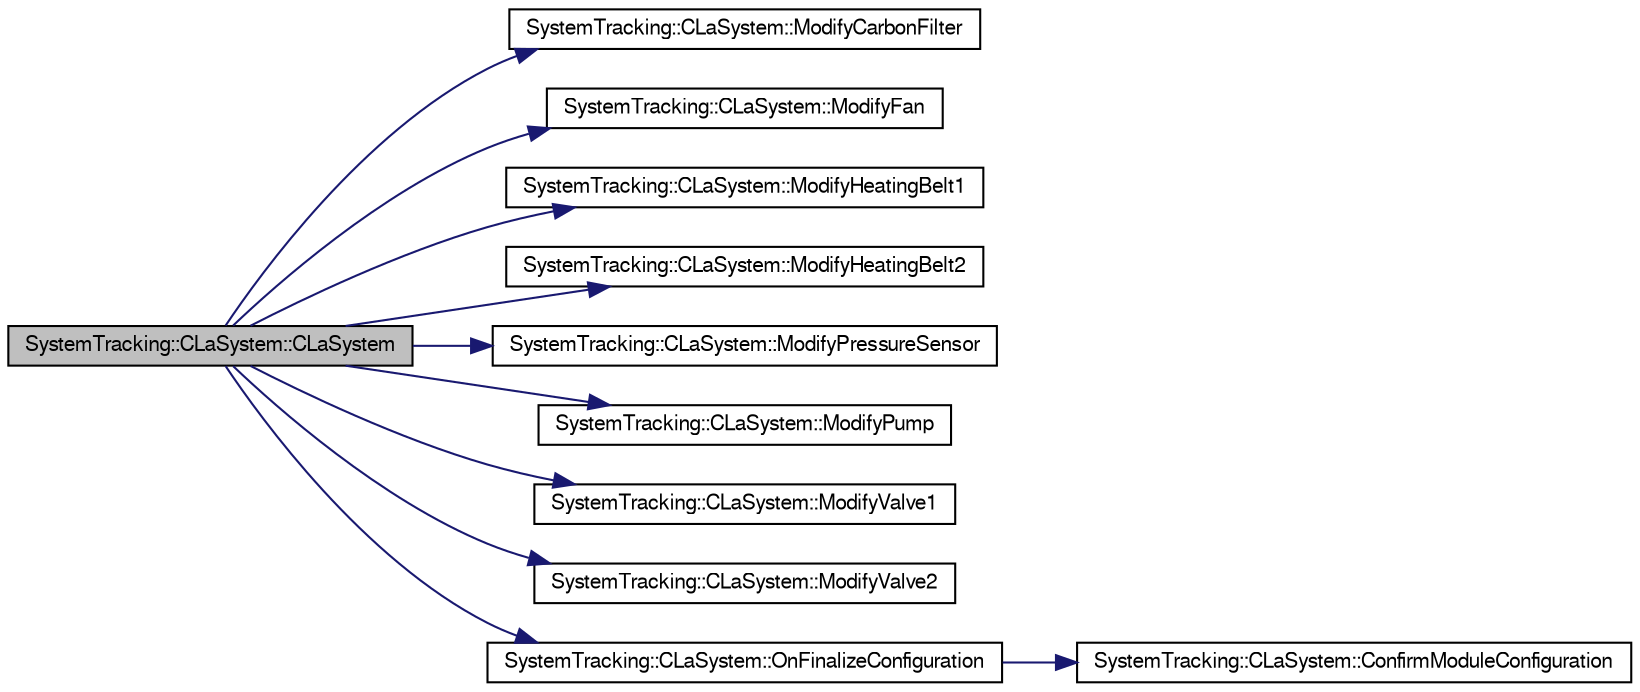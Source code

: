 digraph G
{
  edge [fontname="FreeSans",fontsize="10",labelfontname="FreeSans",labelfontsize="10"];
  node [fontname="FreeSans",fontsize="10",shape=record];
  rankdir="LR";
  Node1 [label="SystemTracking::CLaSystem::CLaSystem",height=0.2,width=0.4,color="black", fillcolor="grey75", style="filled" fontcolor="black"];
  Node1 -> Node2 [color="midnightblue",fontsize="10",style="solid",fontname="FreeSans"];
  Node2 [label="SystemTracking::CLaSystem::ModifyCarbonFilter",height=0.2,width=0.4,color="black", fillcolor="white", style="filled",URL="$classSystemTracking_1_1CLaSystem.html#a24cee1d11711620cbe569496f8d2e93d",tooltip="slot for modify carbon filter."];
  Node1 -> Node3 [color="midnightblue",fontsize="10",style="solid",fontname="FreeSans"];
  Node3 [label="SystemTracking::CLaSystem::ModifyFan",height=0.2,width=0.4,color="black", fillcolor="white", style="filled",URL="$classSystemTracking_1_1CLaSystem.html#abcff5dd06f6cf0e5705156c1d799471a",tooltip="slot for modify fan."];
  Node1 -> Node4 [color="midnightblue",fontsize="10",style="solid",fontname="FreeSans"];
  Node4 [label="SystemTracking::CLaSystem::ModifyHeatingBelt1",height=0.2,width=0.4,color="black", fillcolor="white", style="filled",URL="$classSystemTracking_1_1CLaSystem.html#acf3fb8df911973c605f66ce42e87df3c",tooltip="slot for modify heating belt1."];
  Node1 -> Node5 [color="midnightblue",fontsize="10",style="solid",fontname="FreeSans"];
  Node5 [label="SystemTracking::CLaSystem::ModifyHeatingBelt2",height=0.2,width=0.4,color="black", fillcolor="white", style="filled",URL="$classSystemTracking_1_1CLaSystem.html#a8ae8ef8be8bd36d6ac57fd7aa714d66a",tooltip="slot for modify heating belt2."];
  Node1 -> Node6 [color="midnightblue",fontsize="10",style="solid",fontname="FreeSans"];
  Node6 [label="SystemTracking::CLaSystem::ModifyPressureSensor",height=0.2,width=0.4,color="black", fillcolor="white", style="filled",URL="$classSystemTracking_1_1CLaSystem.html#aa0e2174b937566bf796aec4550f7ff07",tooltip="slot for modify pressure sensor."];
  Node1 -> Node7 [color="midnightblue",fontsize="10",style="solid",fontname="FreeSans"];
  Node7 [label="SystemTracking::CLaSystem::ModifyPump",height=0.2,width=0.4,color="black", fillcolor="white", style="filled",URL="$classSystemTracking_1_1CLaSystem.html#a064eaf9290f6266e871ab47c3a428fbe",tooltip="slot for modify pump."];
  Node1 -> Node8 [color="midnightblue",fontsize="10",style="solid",fontname="FreeSans"];
  Node8 [label="SystemTracking::CLaSystem::ModifyValve1",height=0.2,width=0.4,color="black", fillcolor="white", style="filled",URL="$classSystemTracking_1_1CLaSystem.html#ade23c453b1ada98852272e9950b63a65",tooltip="slot for modify valve1."];
  Node1 -> Node9 [color="midnightblue",fontsize="10",style="solid",fontname="FreeSans"];
  Node9 [label="SystemTracking::CLaSystem::ModifyValve2",height=0.2,width=0.4,color="black", fillcolor="white", style="filled",URL="$classSystemTracking_1_1CLaSystem.html#a1f35ef2bf49f758b766d8646b6b28eaa",tooltip="slot for modify valve2."];
  Node1 -> Node10 [color="midnightblue",fontsize="10",style="solid",fontname="FreeSans"];
  Node10 [label="SystemTracking::CLaSystem::OnFinalizeConfiguration",height=0.2,width=0.4,color="black", fillcolor="white", style="filled",URL="$classSystemTracking_1_1CLaSystem.html#a052aa671836d879602d27c97b04b9cda",tooltip="slot for finalize configuration."];
  Node10 -> Node11 [color="midnightblue",fontsize="10",style="solid",fontname="FreeSans"];
  Node11 [label="SystemTracking::CLaSystem::ConfirmModuleConfiguration",height=0.2,width=0.4,color="black", fillcolor="white", style="filled",URL="$classSystemTracking_1_1CLaSystem.html#a90b428f0527c1324e32821aba97a205a",tooltip="slot for confirm module configuration."];
}
